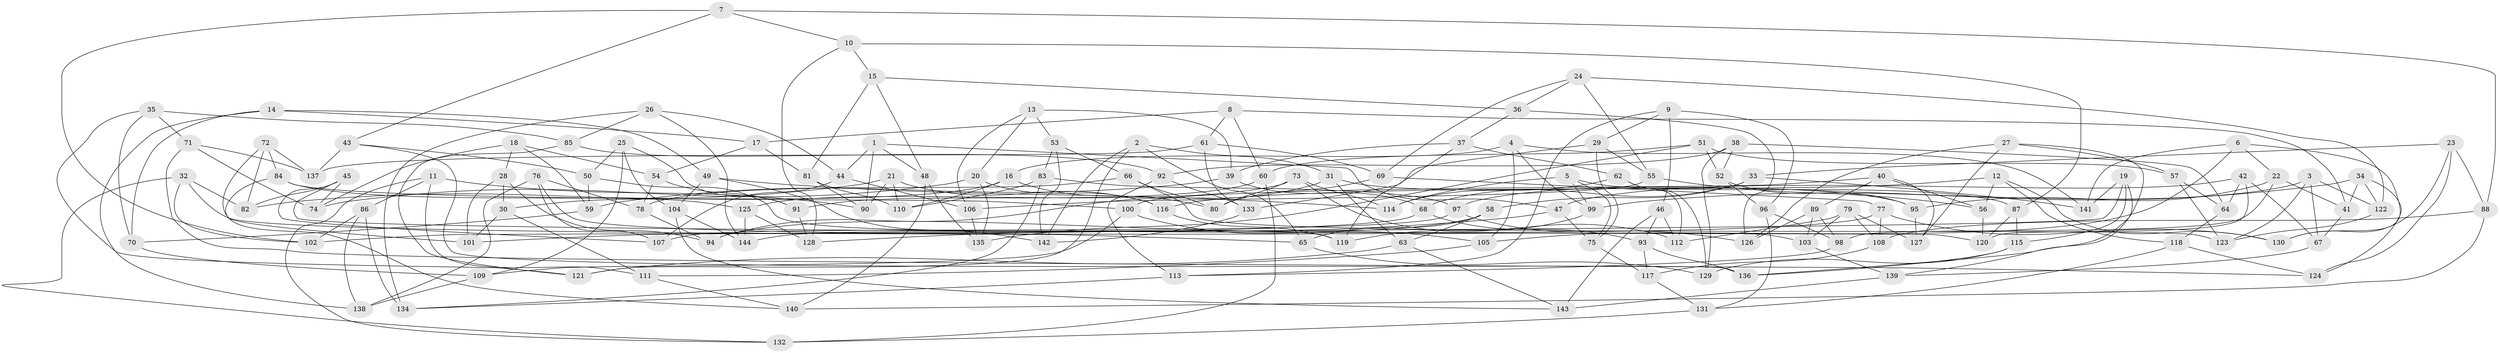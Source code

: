 // Generated by graph-tools (version 1.1) at 2025/50/03/09/25 03:50:56]
// undirected, 144 vertices, 288 edges
graph export_dot {
graph [start="1"]
  node [color=gray90,style=filled];
  1;
  2;
  3;
  4;
  5;
  6;
  7;
  8;
  9;
  10;
  11;
  12;
  13;
  14;
  15;
  16;
  17;
  18;
  19;
  20;
  21;
  22;
  23;
  24;
  25;
  26;
  27;
  28;
  29;
  30;
  31;
  32;
  33;
  34;
  35;
  36;
  37;
  38;
  39;
  40;
  41;
  42;
  43;
  44;
  45;
  46;
  47;
  48;
  49;
  50;
  51;
  52;
  53;
  54;
  55;
  56;
  57;
  58;
  59;
  60;
  61;
  62;
  63;
  64;
  65;
  66;
  67;
  68;
  69;
  70;
  71;
  72;
  73;
  74;
  75;
  76;
  77;
  78;
  79;
  80;
  81;
  82;
  83;
  84;
  85;
  86;
  87;
  88;
  89;
  90;
  91;
  92;
  93;
  94;
  95;
  96;
  97;
  98;
  99;
  100;
  101;
  102;
  103;
  104;
  105;
  106;
  107;
  108;
  109;
  110;
  111;
  112;
  113;
  114;
  115;
  116;
  117;
  118;
  119;
  120;
  121;
  122;
  123;
  124;
  125;
  126;
  127;
  128;
  129;
  130;
  131;
  132;
  133;
  134;
  135;
  136;
  137;
  138;
  139;
  140;
  141;
  142;
  143;
  144;
  1 -- 48;
  1 -- 90;
  1 -- 44;
  1 -- 47;
  2 -- 121;
  2 -- 31;
  2 -- 142;
  2 -- 65;
  3 -- 122;
  3 -- 67;
  3 -- 97;
  3 -- 123;
  4 -- 105;
  4 -- 99;
  4 -- 16;
  4 -- 141;
  5 -- 87;
  5 -- 75;
  5 -- 99;
  5 -- 114;
  6 -- 141;
  6 -- 130;
  6 -- 105;
  6 -- 22;
  7 -- 10;
  7 -- 88;
  7 -- 43;
  7 -- 102;
  8 -- 61;
  8 -- 17;
  8 -- 41;
  8 -- 60;
  9 -- 29;
  9 -- 96;
  9 -- 113;
  9 -- 46;
  10 -- 87;
  10 -- 15;
  10 -- 128;
  11 -- 111;
  11 -- 90;
  11 -- 132;
  11 -- 86;
  12 -- 130;
  12 -- 118;
  12 -- 56;
  12 -- 116;
  13 -- 106;
  13 -- 20;
  13 -- 39;
  13 -- 53;
  14 -- 138;
  14 -- 17;
  14 -- 49;
  14 -- 70;
  15 -- 36;
  15 -- 48;
  15 -- 81;
  16 -- 30;
  16 -- 80;
  16 -- 110;
  17 -- 81;
  17 -- 54;
  18 -- 54;
  18 -- 74;
  18 -- 59;
  18 -- 28;
  19 -- 141;
  19 -- 102;
  19 -- 139;
  19 -- 115;
  20 -- 135;
  20 -- 116;
  20 -- 74;
  21 -- 90;
  21 -- 82;
  21 -- 116;
  21 -- 110;
  22 -- 98;
  22 -- 95;
  22 -- 41;
  23 -- 124;
  23 -- 33;
  23 -- 130;
  23 -- 88;
  24 -- 69;
  24 -- 55;
  24 -- 122;
  24 -- 36;
  25 -- 50;
  25 -- 91;
  25 -- 104;
  25 -- 109;
  26 -- 144;
  26 -- 85;
  26 -- 134;
  26 -- 44;
  27 -- 57;
  27 -- 127;
  27 -- 126;
  27 -- 136;
  28 -- 30;
  28 -- 94;
  28 -- 101;
  29 -- 55;
  29 -- 133;
  29 -- 75;
  30 -- 101;
  30 -- 111;
  31 -- 95;
  31 -- 94;
  31 -- 63;
  32 -- 102;
  32 -- 65;
  32 -- 82;
  32 -- 132;
  33 -- 68;
  33 -- 141;
  33 -- 58;
  34 -- 99;
  34 -- 122;
  34 -- 124;
  34 -- 41;
  35 -- 121;
  35 -- 71;
  35 -- 70;
  35 -- 85;
  36 -- 126;
  36 -- 37;
  37 -- 39;
  37 -- 62;
  37 -- 119;
  38 -- 64;
  38 -- 52;
  38 -- 129;
  38 -- 92;
  39 -- 68;
  39 -- 59;
  40 -- 56;
  40 -- 100;
  40 -- 89;
  40 -- 127;
  41 -- 67;
  42 -- 64;
  42 -- 67;
  42 -- 120;
  42 -- 47;
  43 -- 136;
  43 -- 50;
  43 -- 137;
  44 -- 107;
  44 -- 106;
  45 -- 74;
  45 -- 120;
  45 -- 82;
  45 -- 107;
  46 -- 93;
  46 -- 112;
  46 -- 143;
  47 -- 75;
  47 -- 128;
  48 -- 140;
  48 -- 135;
  49 -- 104;
  49 -- 114;
  49 -- 142;
  50 -- 59;
  50 -- 119;
  51 -- 135;
  51 -- 57;
  51 -- 60;
  51 -- 52;
  52 -- 96;
  52 -- 95;
  53 -- 83;
  53 -- 142;
  53 -- 66;
  54 -- 91;
  54 -- 78;
  55 -- 56;
  55 -- 106;
  56 -- 120;
  57 -- 123;
  57 -- 64;
  58 -- 94;
  58 -- 63;
  58 -- 65;
  59 -- 70;
  60 -- 91;
  60 -- 132;
  61 -- 69;
  61 -- 133;
  61 -- 137;
  62 -- 129;
  62 -- 114;
  62 -- 112;
  63 -- 121;
  63 -- 143;
  64 -- 118;
  65 -- 129;
  66 -- 80;
  66 -- 78;
  66 -- 123;
  67 -- 139;
  68 -- 93;
  68 -- 101;
  69 -- 80;
  69 -- 77;
  70 -- 109;
  71 -- 137;
  71 -- 74;
  71 -- 124;
  72 -- 101;
  72 -- 84;
  72 -- 137;
  72 -- 82;
  73 -- 112;
  73 -- 125;
  73 -- 80;
  73 -- 114;
  75 -- 117;
  76 -- 78;
  76 -- 107;
  76 -- 103;
  76 -- 138;
  77 -- 130;
  77 -- 144;
  77 -- 108;
  78 -- 94;
  79 -- 112;
  79 -- 108;
  79 -- 103;
  79 -- 127;
  81 -- 90;
  81 -- 110;
  83 -- 110;
  83 -- 97;
  83 -- 134;
  84 -- 125;
  84 -- 100;
  84 -- 140;
  85 -- 121;
  85 -- 92;
  86 -- 134;
  86 -- 138;
  86 -- 102;
  87 -- 120;
  87 -- 115;
  88 -- 140;
  88 -- 108;
  89 -- 103;
  89 -- 98;
  89 -- 126;
  91 -- 128;
  92 -- 113;
  92 -- 133;
  93 -- 136;
  93 -- 117;
  95 -- 127;
  96 -- 131;
  96 -- 98;
  97 -- 107;
  97 -- 126;
  98 -- 113;
  99 -- 119;
  100 -- 109;
  100 -- 105;
  103 -- 139;
  104 -- 143;
  104 -- 144;
  105 -- 111;
  106 -- 135;
  108 -- 117;
  109 -- 138;
  111 -- 140;
  113 -- 134;
  115 -- 129;
  115 -- 136;
  116 -- 119;
  117 -- 131;
  118 -- 124;
  118 -- 131;
  122 -- 123;
  125 -- 128;
  125 -- 144;
  131 -- 132;
  133 -- 142;
  139 -- 143;
}
